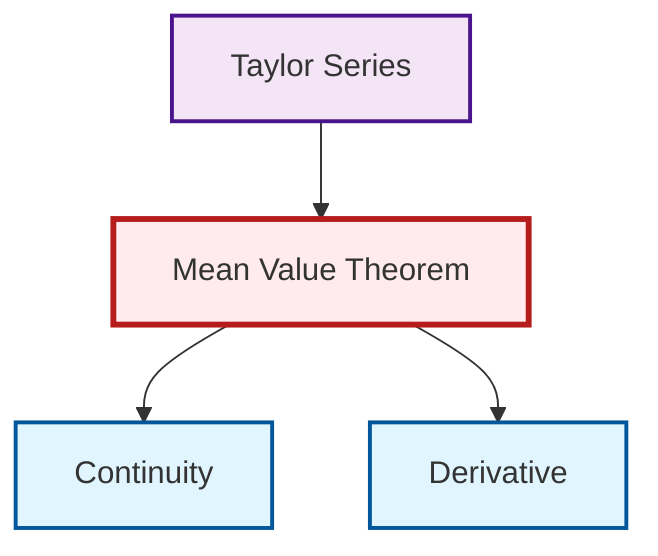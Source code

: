graph TD
    classDef definition fill:#e1f5fe,stroke:#01579b,stroke-width:2px
    classDef theorem fill:#f3e5f5,stroke:#4a148c,stroke-width:2px
    classDef axiom fill:#fff3e0,stroke:#e65100,stroke-width:2px
    classDef example fill:#e8f5e9,stroke:#1b5e20,stroke-width:2px
    classDef current fill:#ffebee,stroke:#b71c1c,stroke-width:3px
    def-derivative["Derivative"]:::definition
    def-continuity["Continuity"]:::definition
    thm-mean-value["Mean Value Theorem"]:::theorem
    thm-taylor-series["Taylor Series"]:::theorem
    thm-taylor-series --> thm-mean-value
    thm-mean-value --> def-continuity
    thm-mean-value --> def-derivative
    class thm-mean-value current
